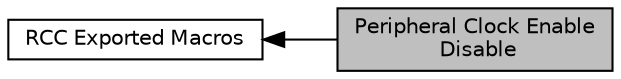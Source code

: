 digraph "Peripheral Clock Enable Disable"
{
  edge [fontname="Helvetica",fontsize="10",labelfontname="Helvetica",labelfontsize="10"];
  node [fontname="Helvetica",fontsize="10",shape=box];
  rankdir=LR;
  Node2 [label="RCC Exported Macros",height=0.2,width=0.4,color="black", fillcolor="white", style="filled",URL="$group___r_c_c___exported___macros.html",tooltip=" "];
  Node1 [label="Peripheral Clock Enable\l Disable",height=0.2,width=0.4,color="black", fillcolor="grey75", style="filled", fontcolor="black",tooltip="Enable or disable the AHB1 peripheral clock."];
  Node2->Node1 [shape=plaintext, dir="back", style="solid"];
}
